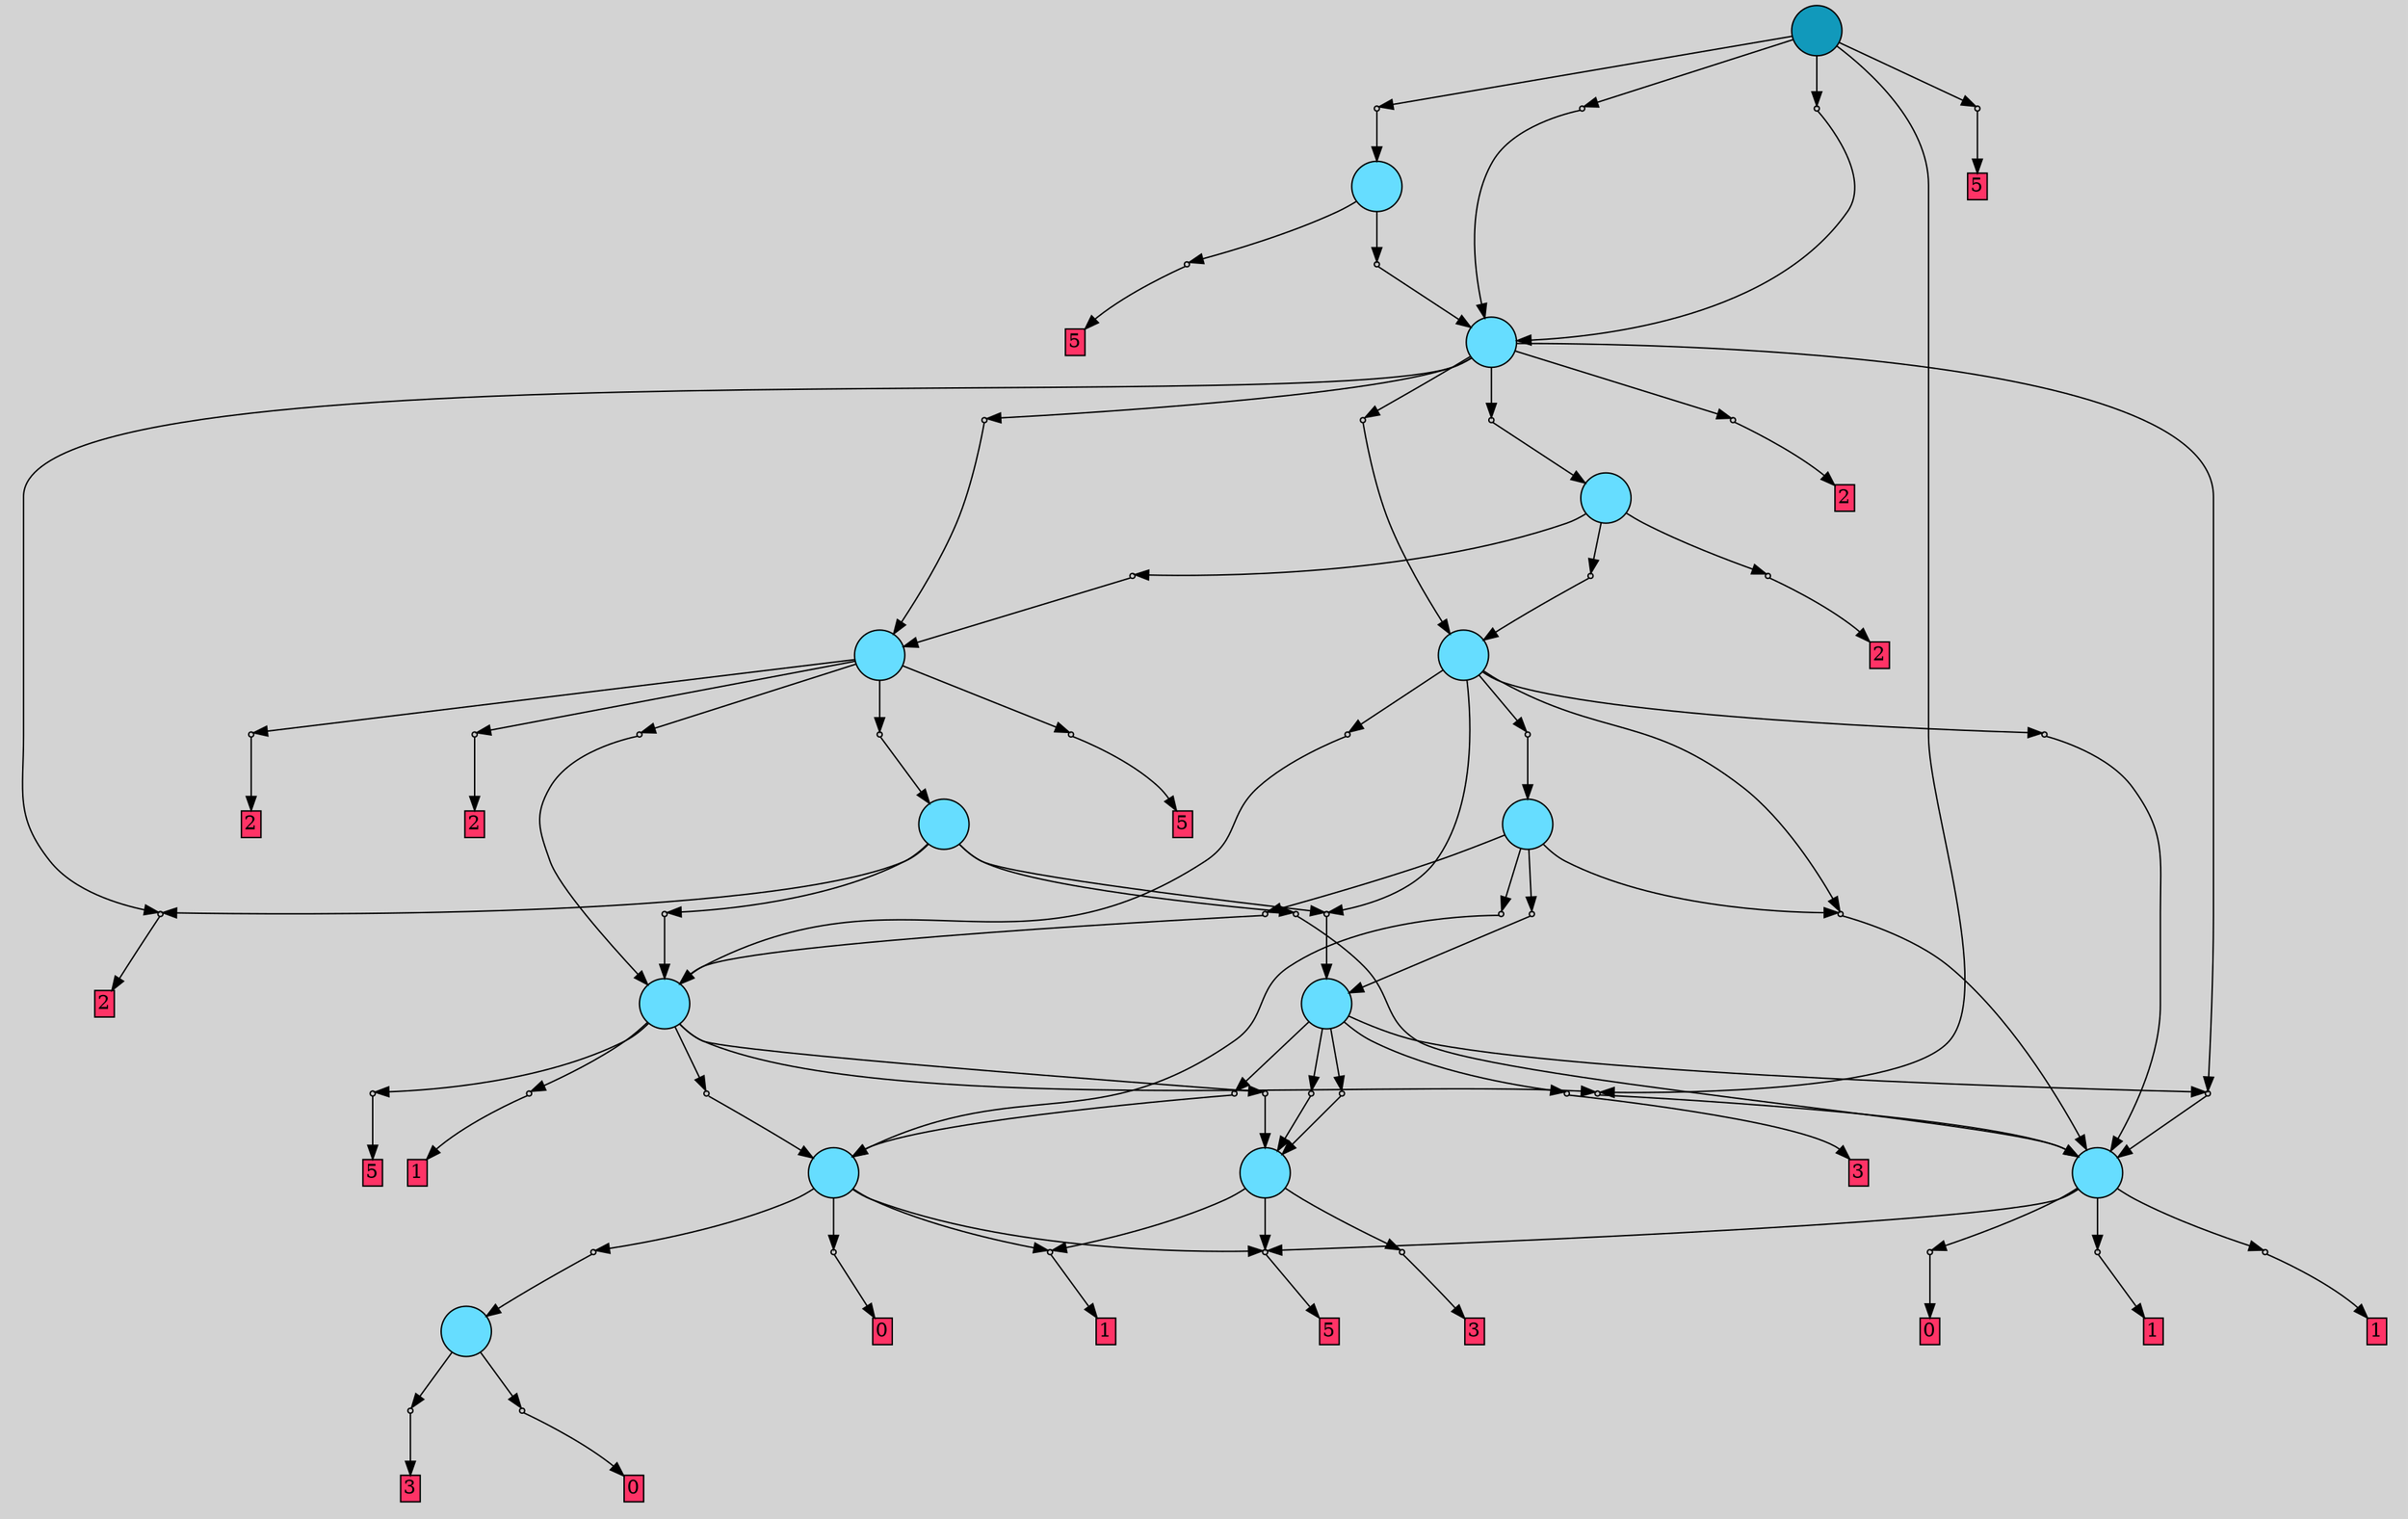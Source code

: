// File exported with GEGELATI v1.3.1
// On the 2024-07-18 14:25:52
// With the File::TPGGraphDotExporter
digraph{
	graph[pad = "0.212, 0.055" bgcolor = lightgray]
	node[shape=circle style = filled label = ""]
		T0 [fillcolor="#66ddff"]
		T1 [fillcolor="#66ddff"]
		T2 [fillcolor="#66ddff"]
		T3 [fillcolor="#66ddff"]
		T4 [fillcolor="#66ddff"]
		T5 [fillcolor="#66ddff"]
		T6 [fillcolor="#66ddff"]
		T7 [fillcolor="#66ddff"]
		T8 [fillcolor="#66ddff"]
		T9 [fillcolor="#66ddff"]
		T10 [fillcolor="#66ddff"]
		T11 [fillcolor="#66ddff"]
		T12 [fillcolor="#66ddff"]
		T13 [fillcolor="#1199bb"]
		P0 [fillcolor="#cccccc" shape=point] //
		I0 [shape=box style=invis label="2|0&1|4#3|0&#92;n"]
		P0 -> I0[style=invis]
		A0 [fillcolor="#ff3366" shape=box margin=0.03 width=0 height=0 label="0"]
		T0 -> P0 -> A0
		P1 [fillcolor="#cccccc" shape=point] //
		I1 [shape=box style=invis label="8|0&0|7#3|4&#92;n"]
		P1 -> I1[style=invis]
		A1 [fillcolor="#ff3366" shape=box margin=0.03 width=0 height=0 label="1"]
		T0 -> P1 -> A1
		P2 [fillcolor="#cccccc" shape=point] //
		I2 [shape=box style=invis label="4|0&2|2#4|1&#92;n"]
		P2 -> I2[style=invis]
		A2 [fillcolor="#ff3366" shape=box margin=0.03 width=0 height=0 label="5"]
		T0 -> P2 -> A2
		P3 [fillcolor="#cccccc" shape=point] //
		I3 [shape=box style=invis label="2|5&2|0#1|1&#92;n7|0&0|5#3|7&#92;n"]
		P3 -> I3[style=invis]
		A3 [fillcolor="#ff3366" shape=box margin=0.03 width=0 height=0 label="1"]
		T0 -> P3 -> A3
		P4 [fillcolor="#cccccc" shape=point] //
		I4 [shape=box style=invis label=""]
		P4 -> I4[style=invis]
		A4 [fillcolor="#ff3366" shape=box margin=0.03 width=0 height=0 label="3"]
		T1 -> P4 -> A4
		P5 [fillcolor="#cccccc" shape=point] //
		I5 [shape=box style=invis label="2|5&2|0#1|1&#92;n7|0&0|5#3|7&#92;n"]
		P5 -> I5[style=invis]
		A5 [fillcolor="#ff3366" shape=box margin=0.03 width=0 height=0 label="1"]
		T1 -> P5 -> A5
		T1 -> P2
		P6 [fillcolor="#cccccc" shape=point] //
		I6 [shape=box style=invis label="8|0&2|2#0|1&#92;n"]
		P6 -> I6[style=invis]
		A6 [fillcolor="#ff3366" shape=box margin=0.03 width=0 height=0 label="3"]
		T2 -> P6 -> A6
		P7 [fillcolor="#cccccc" shape=point] //
		I7 [shape=box style=invis label="2|0&2|4#3|0&#92;n"]
		P7 -> I7[style=invis]
		A7 [fillcolor="#ff3366" shape=box margin=0.03 width=0 height=0 label="0"]
		T2 -> P7 -> A7
		T3 -> P2
		P8 [fillcolor="#cccccc" shape=point] //
		I8 [shape=box style=invis label="5|0&3|7#2|2&#92;n"]
		P8 -> I8[style=invis]
		A8 [fillcolor="#ff3366" shape=box margin=0.03 width=0 height=0 label="0"]
		T3 -> P8 -> A8
		T3 -> P5
		P9 [fillcolor="#cccccc" shape=point] //
		I9 [shape=box style=invis label="0|0&2|5#0|1&#92;n"]
		P9 -> I9[style=invis]
		T3 -> P9 -> T2
		P10 [fillcolor="#cccccc" shape=point] //
		I10 [shape=box style=invis label="4|0&2|2#4|1&#92;n"]
		P10 -> I10[style=invis]
		A9 [fillcolor="#ff3366" shape=box margin=0.03 width=0 height=0 label="5"]
		T4 -> P10 -> A9
		P11 [fillcolor="#cccccc" shape=point] //
		I11 [shape=box style=invis label="2|0&2|4#3|0&#92;n"]
		P11 -> I11[style=invis]
		T4 -> P11 -> T0
		P12 [fillcolor="#cccccc" shape=point] //
		I12 [shape=box style=invis label="2|0&2|4#3|1&#92;n"]
		P12 -> I12[style=invis]
		T4 -> P12 -> T3
		P13 [fillcolor="#cccccc" shape=point] //
		I13 [shape=box style=invis label="0|0&1|2#0|0&#92;n"]
		P13 -> I13[style=invis]
		T4 -> P13 -> T1
		P14 [fillcolor="#cccccc" shape=point] //
		I14 [shape=box style=invis label="6|2&0|2#0|6&#92;n0|0&0|2#2|7&#92;n"]
		P14 -> I14[style=invis]
		A10 [fillcolor="#ff3366" shape=box margin=0.03 width=0 height=0 label="1"]
		T4 -> P14 -> A10
		P15 [fillcolor="#cccccc" shape=point] //
		I15 [shape=box style=invis label="2|0&2|4#3|1&#92;n"]
		P15 -> I15[style=invis]
		T5 -> P15 -> T3
		P16 [fillcolor="#cccccc" shape=point] //
		I16 [shape=box style=invis label="2|0&2|4#3|0&#92;n"]
		P16 -> I16[style=invis]
		T5 -> P16 -> T0
		P17 [fillcolor="#cccccc" shape=point] //
		I17 [shape=box style=invis label="0|0&3|2#0|0&#92;n"]
		P17 -> I17[style=invis]
		T5 -> P17 -> T1
		P18 [fillcolor="#cccccc" shape=point] //
		I18 [shape=box style=invis label="0|0&1|2#0|0&#92;n"]
		P18 -> I18[style=invis]
		T5 -> P18 -> T1
		P19 [fillcolor="#cccccc" shape=point] //
		I19 [shape=box style=invis label="3|0&4|2#4|0&#92;n"]
		P19 -> I19[style=invis]
		A11 [fillcolor="#ff3366" shape=box margin=0.03 width=0 height=0 label="3"]
		T5 -> P19 -> A11
		P20 [fillcolor="#cccccc" shape=point] //
		I20 [shape=box style=invis label="8|0&1|7#2|6&#92;n"]
		P20 -> I20[style=invis]
		T6 -> P20 -> T0
		P21 [fillcolor="#cccccc" shape=point] //
		I21 [shape=box style=invis label="8|0&3|7#3|0&#92;n"]
		P21 -> I21[style=invis]
		T6 -> P21 -> T4
		P22 [fillcolor="#cccccc" shape=point] //
		I22 [shape=box style=invis label="1|0&4|3#3|6&#92;n"]
		P22 -> I22[style=invis]
		T6 -> P22 -> T5
		P23 [fillcolor="#cccccc" shape=point] //
		I23 [shape=box style=invis label="2|0&2|6#3|6&#92;n"]
		P23 -> I23[style=invis]
		T6 -> P23 -> T3
		P24 [fillcolor="#cccccc" shape=point] //
		I24 [shape=box style=invis label="0|0&4|7#4|4&#92;n"]
		P24 -> I24[style=invis]
		T7 -> P24 -> T5
		P25 [fillcolor="#cccccc" shape=point] //
		I25 [shape=box style=invis label="8|0&3|7#3|0&#92;n2|7&4|3#0|0&#92;n2|0&0|7#0|7&#92;n"]
		P25 -> I25[style=invis]
		T7 -> P25 -> T4
		P26 [fillcolor="#cccccc" shape=point] //
		I26 [shape=box style=invis label="2|0&4|4#3|0&#92;n"]
		P26 -> I26[style=invis]
		T7 -> P26 -> T0
		T7 -> P20
		P27 [fillcolor="#cccccc" shape=point] //
		I27 [shape=box style=invis label="8|0&2|0#3|0&#92;n"]
		P27 -> I27[style=invis]
		T7 -> P27 -> T6
		P28 [fillcolor="#cccccc" shape=point] //
		I28 [shape=box style=invis label="0|0&4|4#3|3&#92;n"]
		P28 -> I28[style=invis]
		T8 -> P28 -> T0
		T8 -> P24
		P29 [fillcolor="#cccccc" shape=point] //
		I29 [shape=box style=invis label="2|0&2|5#3|0&#92;n"]
		P29 -> I29[style=invis]
		A12 [fillcolor="#ff3366" shape=box margin=0.03 width=0 height=0 label="2"]
		T8 -> P29 -> A12
		P30 [fillcolor="#cccccc" shape=point] //
		I30 [shape=box style=invis label="8|0&3|7#3|0&#92;n2|7&4|0#0|0&#92;n2|0&0|7#0|7&#92;n"]
		P30 -> I30[style=invis]
		T8 -> P30 -> T4
		P31 [fillcolor="#cccccc" shape=point] //
		I31 [shape=box style=invis label="1|0&4|6#1|5&#92;n"]
		P31 -> I31[style=invis]
		T9 -> P31 -> T8
		P32 [fillcolor="#cccccc" shape=point] //
		I32 [shape=box style=invis label="2|0&2|3#2|5&#92;n"]
		P32 -> I32[style=invis]
		A13 [fillcolor="#ff3366" shape=box margin=0.03 width=0 height=0 label="2"]
		T9 -> P32 -> A13
		P33 [fillcolor="#cccccc" shape=point] //
		I33 [shape=box style=invis label="4|0&3|2#4|6&#92;n2|0&1|2#0|0&#92;n"]
		P33 -> I33[style=invis]
		A14 [fillcolor="#ff3366" shape=box margin=0.03 width=0 height=0 label="5"]
		T9 -> P33 -> A14
		P34 [fillcolor="#cccccc" shape=point] //
		I34 [shape=box style=invis label="0|0&4|7#2|7&#92;n"]
		P34 -> I34[style=invis]
		T9 -> P34 -> T4
		P35 [fillcolor="#cccccc" shape=point] //
		I35 [shape=box style=invis label="2|0&2|5#3|0&#92;n"]
		P35 -> I35[style=invis]
		A15 [fillcolor="#ff3366" shape=box margin=0.03 width=0 height=0 label="2"]
		T9 -> P35 -> A15
		P36 [fillcolor="#cccccc" shape=point] //
		I36 [shape=box style=invis label="2|0&2|3#3|0&#92;n"]
		P36 -> I36[style=invis]
		A16 [fillcolor="#ff3366" shape=box margin=0.03 width=0 height=0 label="2"]
		T10 -> P36 -> A16
		P37 [fillcolor="#cccccc" shape=point] //
		I37 [shape=box style=invis label="3|2&2|7#4|7&#92;n3|0&2|5#0|2&#92;n"]
		P37 -> I37[style=invis]
		T10 -> P37 -> T7
		P38 [fillcolor="#cccccc" shape=point] //
		I38 [shape=box style=invis label="1|0&4|7#4|6&#92;n"]
		P38 -> I38[style=invis]
		T10 -> P38 -> T9
		P39 [fillcolor="#cccccc" shape=point] //
		I39 [shape=box style=invis label="2|0&2|7#1|1&#92;n"]
		P39 -> I39[style=invis]
		A17 [fillcolor="#ff3366" shape=box margin=0.03 width=0 height=0 label="2"]
		T11 -> P39 -> A17
		P40 [fillcolor="#cccccc" shape=point] //
		I40 [shape=box style=invis label="1|0&4|7#4|7&#92;n"]
		P40 -> I40[style=invis]
		T11 -> P40 -> T10
		P41 [fillcolor="#cccccc" shape=point] //
		I41 [shape=box style=invis label="1|0&4|7#4|6&#92;n"]
		P41 -> I41[style=invis]
		T11 -> P41 -> T9
		T11 -> P16
		T11 -> P29
		P42 [fillcolor="#cccccc" shape=point] //
		I42 [shape=box style=invis label="3|0&2|5#0|2&#92;n"]
		P42 -> I42[style=invis]
		T11 -> P42 -> T7
		P43 [fillcolor="#cccccc" shape=point] //
		I43 [shape=box style=invis label="1|0&3|5#4|2&#92;n"]
		P43 -> I43[style=invis]
		A18 [fillcolor="#ff3366" shape=box margin=0.03 width=0 height=0 label="5"]
		T12 -> P43 -> A18
		P44 [fillcolor="#cccccc" shape=point] //
		I44 [shape=box style=invis label="1|0&4|7#4|7&#92;n"]
		P44 -> I44[style=invis]
		T12 -> P44 -> T11
		P45 [fillcolor="#cccccc" shape=point] //
		I45 [shape=box style=invis label="2|0&3|7#3|4&#92;n"]
		P45 -> I45[style=invis]
		T13 -> P45 -> T12
		P46 [fillcolor="#cccccc" shape=point] //
		I46 [shape=box style=invis label="1|0&4|6#4|7&#92;n"]
		P46 -> I46[style=invis]
		T13 -> P46 -> T11
		P47 [fillcolor="#cccccc" shape=point] //
		I47 [shape=box style=invis label="1|0&4|7#4|7&#92;n"]
		P47 -> I47[style=invis]
		T13 -> P47 -> T11
		P48 [fillcolor="#cccccc" shape=point] //
		I48 [shape=box style=invis label="1|0&3|7#4|2&#92;n"]
		P48 -> I48[style=invis]
		A19 [fillcolor="#ff3366" shape=box margin=0.03 width=0 height=0 label="5"]
		T13 -> P48 -> A19
		T13 -> P11
		{ rank= same T13 }
}

